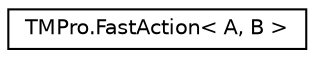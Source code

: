 digraph "Graphical Class Hierarchy"
{
 // LATEX_PDF_SIZE
  edge [fontname="Helvetica",fontsize="10",labelfontname="Helvetica",labelfontsize="10"];
  node [fontname="Helvetica",fontsize="10",shape=record];
  rankdir="LR";
  Node0 [label="TMPro.FastAction\< A, B \>",height=0.2,width=0.4,color="black", fillcolor="white", style="filled",URL="$class_t_m_pro_1_1_fast_action.html",tooltip=" "];
}
